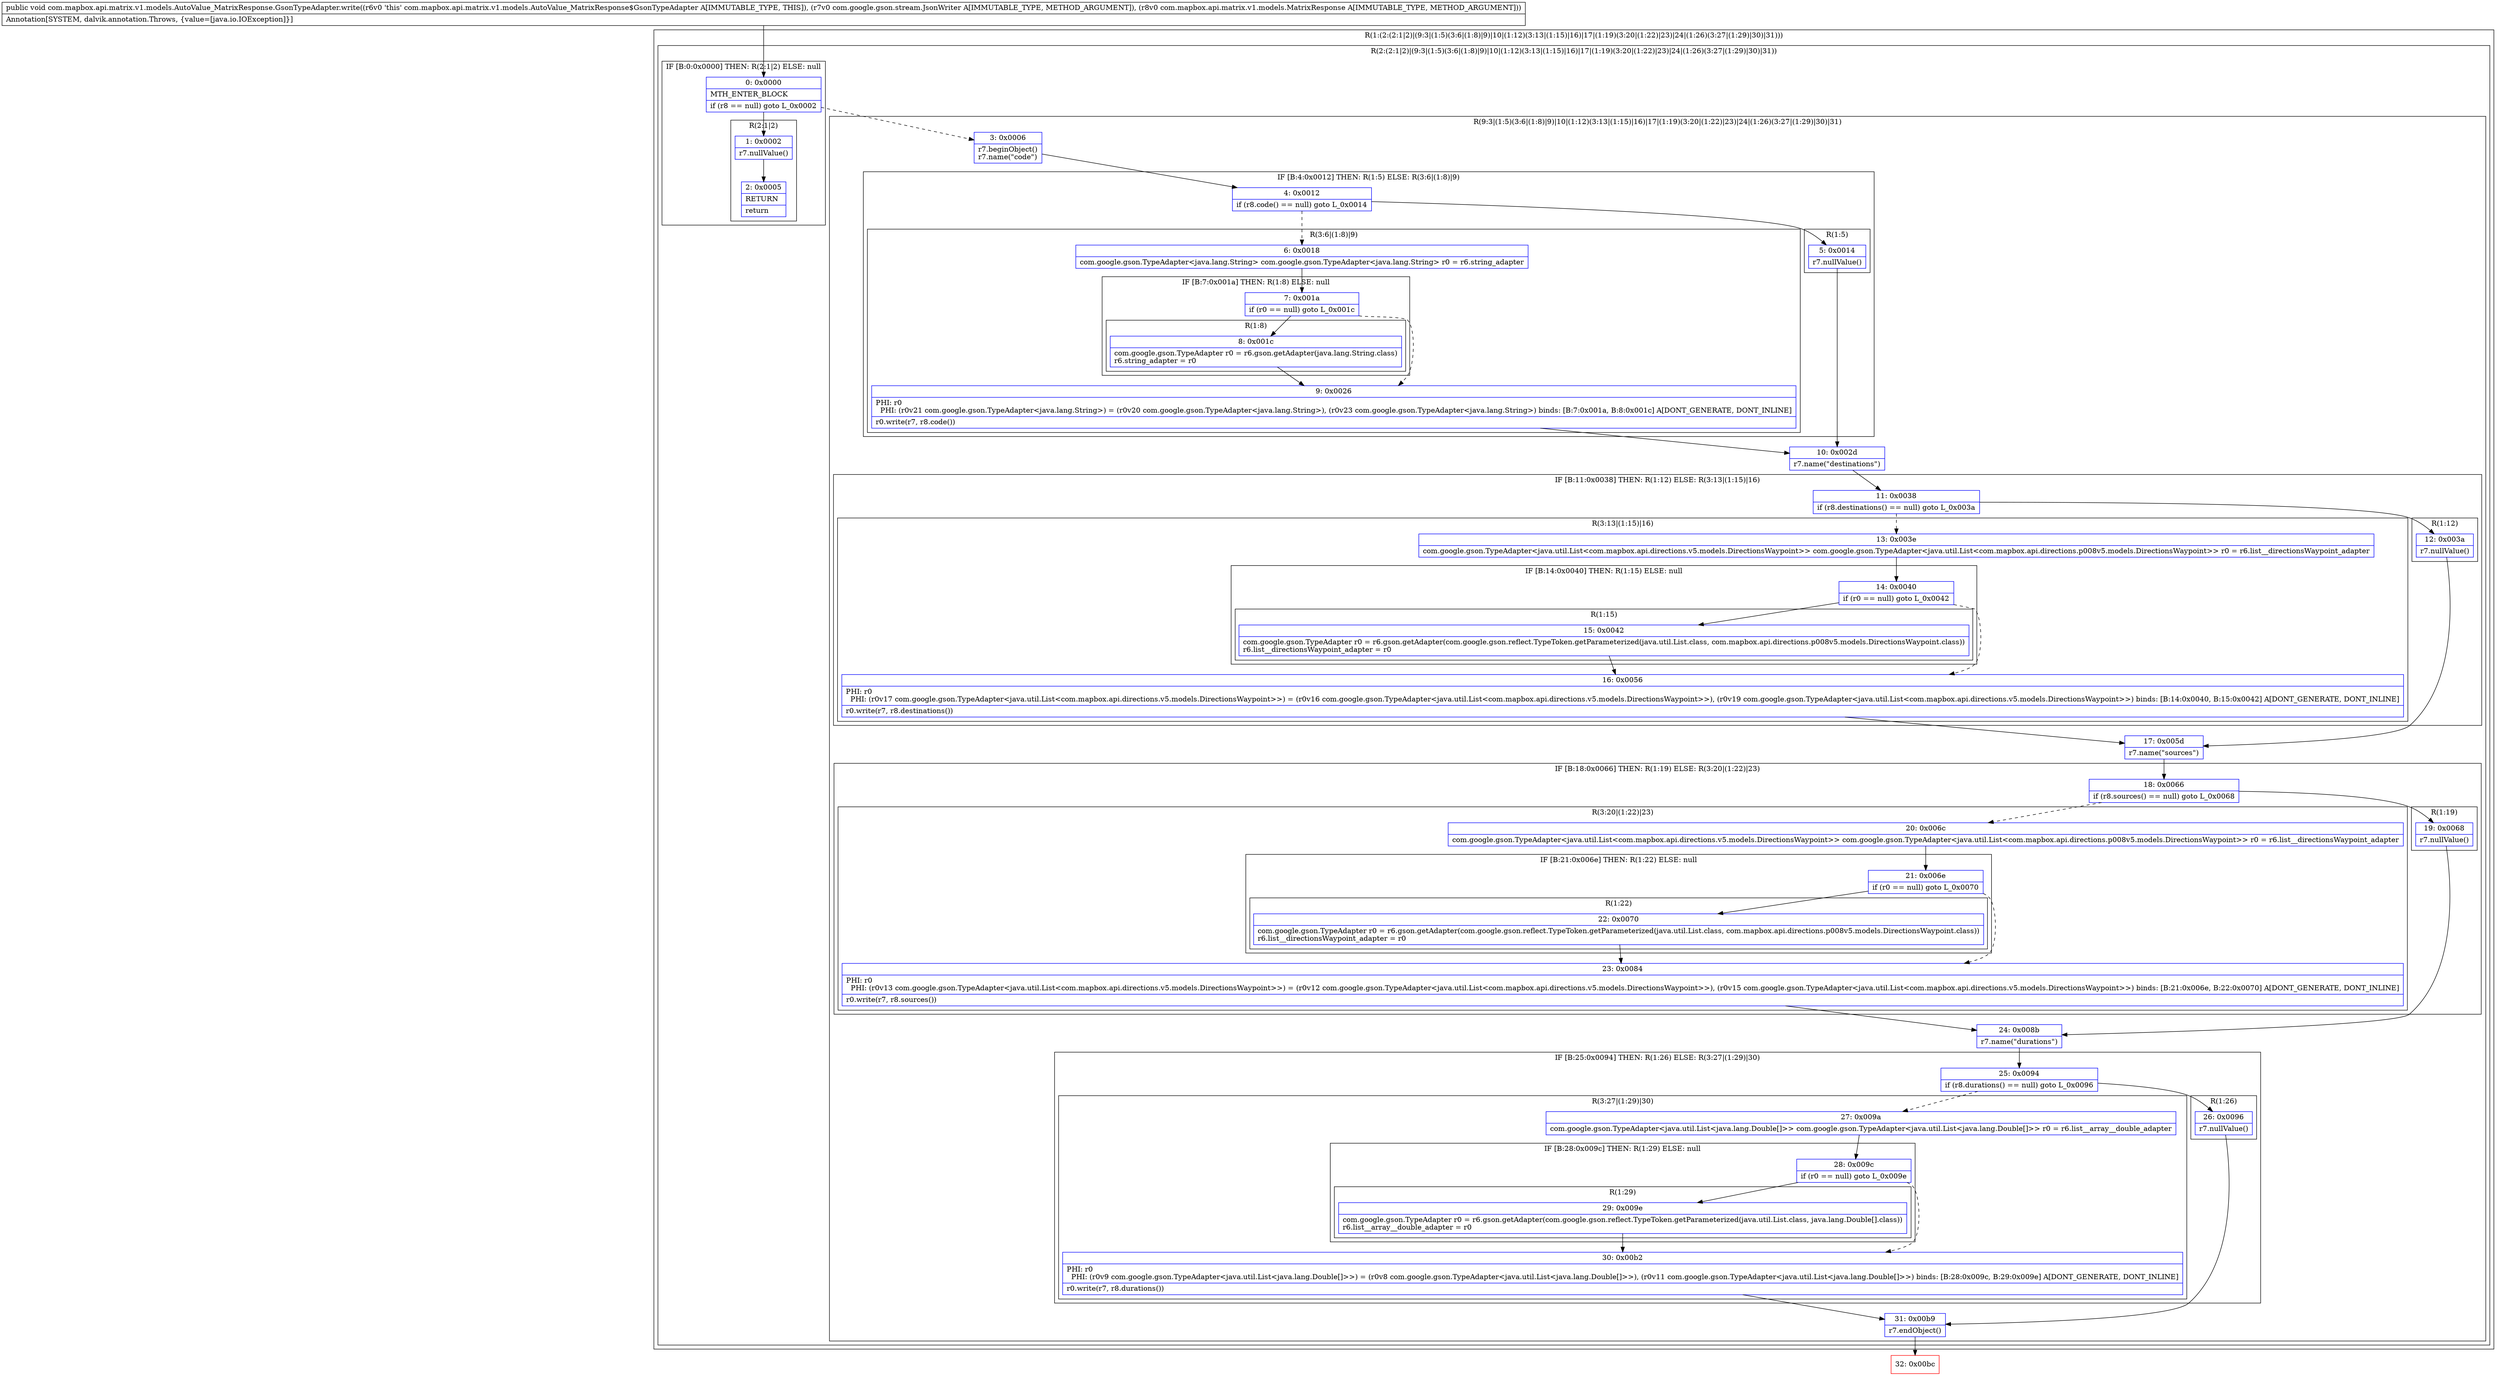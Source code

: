 digraph "CFG forcom.mapbox.api.matrix.v1.models.AutoValue_MatrixResponse.GsonTypeAdapter.write(Lcom\/google\/gson\/stream\/JsonWriter;Lcom\/mapbox\/api\/matrix\/v1\/models\/MatrixResponse;)V" {
subgraph cluster_Region_1531161245 {
label = "R(1:(2:(2:1|2)|(9:3|(1:5)(3:6|(1:8)|9)|10|(1:12)(3:13|(1:15)|16)|17|(1:19)(3:20|(1:22)|23)|24|(1:26)(3:27|(1:29)|30)|31)))";
node [shape=record,color=blue];
subgraph cluster_Region_1627957692 {
label = "R(2:(2:1|2)|(9:3|(1:5)(3:6|(1:8)|9)|10|(1:12)(3:13|(1:15)|16)|17|(1:19)(3:20|(1:22)|23)|24|(1:26)(3:27|(1:29)|30)|31))";
node [shape=record,color=blue];
subgraph cluster_IfRegion_908723258 {
label = "IF [B:0:0x0000] THEN: R(2:1|2) ELSE: null";
node [shape=record,color=blue];
Node_0 [shape=record,label="{0\:\ 0x0000|MTH_ENTER_BLOCK\l|if (r8 == null) goto L_0x0002\l}"];
subgraph cluster_Region_542345412 {
label = "R(2:1|2)";
node [shape=record,color=blue];
Node_1 [shape=record,label="{1\:\ 0x0002|r7.nullValue()\l}"];
Node_2 [shape=record,label="{2\:\ 0x0005|RETURN\l|return\l}"];
}
}
subgraph cluster_Region_1719847185 {
label = "R(9:3|(1:5)(3:6|(1:8)|9)|10|(1:12)(3:13|(1:15)|16)|17|(1:19)(3:20|(1:22)|23)|24|(1:26)(3:27|(1:29)|30)|31)";
node [shape=record,color=blue];
Node_3 [shape=record,label="{3\:\ 0x0006|r7.beginObject()\lr7.name(\"code\")\l}"];
subgraph cluster_IfRegion_1113835828 {
label = "IF [B:4:0x0012] THEN: R(1:5) ELSE: R(3:6|(1:8)|9)";
node [shape=record,color=blue];
Node_4 [shape=record,label="{4\:\ 0x0012|if (r8.code() == null) goto L_0x0014\l}"];
subgraph cluster_Region_613289622 {
label = "R(1:5)";
node [shape=record,color=blue];
Node_5 [shape=record,label="{5\:\ 0x0014|r7.nullValue()\l}"];
}
subgraph cluster_Region_1129326648 {
label = "R(3:6|(1:8)|9)";
node [shape=record,color=blue];
Node_6 [shape=record,label="{6\:\ 0x0018|com.google.gson.TypeAdapter\<java.lang.String\> com.google.gson.TypeAdapter\<java.lang.String\> r0 = r6.string_adapter\l}"];
subgraph cluster_IfRegion_192436296 {
label = "IF [B:7:0x001a] THEN: R(1:8) ELSE: null";
node [shape=record,color=blue];
Node_7 [shape=record,label="{7\:\ 0x001a|if (r0 == null) goto L_0x001c\l}"];
subgraph cluster_Region_993849746 {
label = "R(1:8)";
node [shape=record,color=blue];
Node_8 [shape=record,label="{8\:\ 0x001c|com.google.gson.TypeAdapter r0 = r6.gson.getAdapter(java.lang.String.class)\lr6.string_adapter = r0\l}"];
}
}
Node_9 [shape=record,label="{9\:\ 0x0026|PHI: r0 \l  PHI: (r0v21 com.google.gson.TypeAdapter\<java.lang.String\>) = (r0v20 com.google.gson.TypeAdapter\<java.lang.String\>), (r0v23 com.google.gson.TypeAdapter\<java.lang.String\>) binds: [B:7:0x001a, B:8:0x001c] A[DONT_GENERATE, DONT_INLINE]\l|r0.write(r7, r8.code())\l}"];
}
}
Node_10 [shape=record,label="{10\:\ 0x002d|r7.name(\"destinations\")\l}"];
subgraph cluster_IfRegion_413644651 {
label = "IF [B:11:0x0038] THEN: R(1:12) ELSE: R(3:13|(1:15)|16)";
node [shape=record,color=blue];
Node_11 [shape=record,label="{11\:\ 0x0038|if (r8.destinations() == null) goto L_0x003a\l}"];
subgraph cluster_Region_1746747183 {
label = "R(1:12)";
node [shape=record,color=blue];
Node_12 [shape=record,label="{12\:\ 0x003a|r7.nullValue()\l}"];
}
subgraph cluster_Region_528280837 {
label = "R(3:13|(1:15)|16)";
node [shape=record,color=blue];
Node_13 [shape=record,label="{13\:\ 0x003e|com.google.gson.TypeAdapter\<java.util.List\<com.mapbox.api.directions.v5.models.DirectionsWaypoint\>\> com.google.gson.TypeAdapter\<java.util.List\<com.mapbox.api.directions.p008v5.models.DirectionsWaypoint\>\> r0 = r6.list__directionsWaypoint_adapter\l}"];
subgraph cluster_IfRegion_1909864860 {
label = "IF [B:14:0x0040] THEN: R(1:15) ELSE: null";
node [shape=record,color=blue];
Node_14 [shape=record,label="{14\:\ 0x0040|if (r0 == null) goto L_0x0042\l}"];
subgraph cluster_Region_258466407 {
label = "R(1:15)";
node [shape=record,color=blue];
Node_15 [shape=record,label="{15\:\ 0x0042|com.google.gson.TypeAdapter r0 = r6.gson.getAdapter(com.google.gson.reflect.TypeToken.getParameterized(java.util.List.class, com.mapbox.api.directions.p008v5.models.DirectionsWaypoint.class))\lr6.list__directionsWaypoint_adapter = r0\l}"];
}
}
Node_16 [shape=record,label="{16\:\ 0x0056|PHI: r0 \l  PHI: (r0v17 com.google.gson.TypeAdapter\<java.util.List\<com.mapbox.api.directions.v5.models.DirectionsWaypoint\>\>) = (r0v16 com.google.gson.TypeAdapter\<java.util.List\<com.mapbox.api.directions.v5.models.DirectionsWaypoint\>\>), (r0v19 com.google.gson.TypeAdapter\<java.util.List\<com.mapbox.api.directions.v5.models.DirectionsWaypoint\>\>) binds: [B:14:0x0040, B:15:0x0042] A[DONT_GENERATE, DONT_INLINE]\l|r0.write(r7, r8.destinations())\l}"];
}
}
Node_17 [shape=record,label="{17\:\ 0x005d|r7.name(\"sources\")\l}"];
subgraph cluster_IfRegion_887845233 {
label = "IF [B:18:0x0066] THEN: R(1:19) ELSE: R(3:20|(1:22)|23)";
node [shape=record,color=blue];
Node_18 [shape=record,label="{18\:\ 0x0066|if (r8.sources() == null) goto L_0x0068\l}"];
subgraph cluster_Region_1615143876 {
label = "R(1:19)";
node [shape=record,color=blue];
Node_19 [shape=record,label="{19\:\ 0x0068|r7.nullValue()\l}"];
}
subgraph cluster_Region_179521306 {
label = "R(3:20|(1:22)|23)";
node [shape=record,color=blue];
Node_20 [shape=record,label="{20\:\ 0x006c|com.google.gson.TypeAdapter\<java.util.List\<com.mapbox.api.directions.v5.models.DirectionsWaypoint\>\> com.google.gson.TypeAdapter\<java.util.List\<com.mapbox.api.directions.p008v5.models.DirectionsWaypoint\>\> r0 = r6.list__directionsWaypoint_adapter\l}"];
subgraph cluster_IfRegion_2057900965 {
label = "IF [B:21:0x006e] THEN: R(1:22) ELSE: null";
node [shape=record,color=blue];
Node_21 [shape=record,label="{21\:\ 0x006e|if (r0 == null) goto L_0x0070\l}"];
subgraph cluster_Region_1650689410 {
label = "R(1:22)";
node [shape=record,color=blue];
Node_22 [shape=record,label="{22\:\ 0x0070|com.google.gson.TypeAdapter r0 = r6.gson.getAdapter(com.google.gson.reflect.TypeToken.getParameterized(java.util.List.class, com.mapbox.api.directions.p008v5.models.DirectionsWaypoint.class))\lr6.list__directionsWaypoint_adapter = r0\l}"];
}
}
Node_23 [shape=record,label="{23\:\ 0x0084|PHI: r0 \l  PHI: (r0v13 com.google.gson.TypeAdapter\<java.util.List\<com.mapbox.api.directions.v5.models.DirectionsWaypoint\>\>) = (r0v12 com.google.gson.TypeAdapter\<java.util.List\<com.mapbox.api.directions.v5.models.DirectionsWaypoint\>\>), (r0v15 com.google.gson.TypeAdapter\<java.util.List\<com.mapbox.api.directions.v5.models.DirectionsWaypoint\>\>) binds: [B:21:0x006e, B:22:0x0070] A[DONT_GENERATE, DONT_INLINE]\l|r0.write(r7, r8.sources())\l}"];
}
}
Node_24 [shape=record,label="{24\:\ 0x008b|r7.name(\"durations\")\l}"];
subgraph cluster_IfRegion_1165806664 {
label = "IF [B:25:0x0094] THEN: R(1:26) ELSE: R(3:27|(1:29)|30)";
node [shape=record,color=blue];
Node_25 [shape=record,label="{25\:\ 0x0094|if (r8.durations() == null) goto L_0x0096\l}"];
subgraph cluster_Region_1142519695 {
label = "R(1:26)";
node [shape=record,color=blue];
Node_26 [shape=record,label="{26\:\ 0x0096|r7.nullValue()\l}"];
}
subgraph cluster_Region_1654739765 {
label = "R(3:27|(1:29)|30)";
node [shape=record,color=blue];
Node_27 [shape=record,label="{27\:\ 0x009a|com.google.gson.TypeAdapter\<java.util.List\<java.lang.Double[]\>\> com.google.gson.TypeAdapter\<java.util.List\<java.lang.Double[]\>\> r0 = r6.list__array__double_adapter\l}"];
subgraph cluster_IfRegion_238907812 {
label = "IF [B:28:0x009c] THEN: R(1:29) ELSE: null";
node [shape=record,color=blue];
Node_28 [shape=record,label="{28\:\ 0x009c|if (r0 == null) goto L_0x009e\l}"];
subgraph cluster_Region_114540595 {
label = "R(1:29)";
node [shape=record,color=blue];
Node_29 [shape=record,label="{29\:\ 0x009e|com.google.gson.TypeAdapter r0 = r6.gson.getAdapter(com.google.gson.reflect.TypeToken.getParameterized(java.util.List.class, java.lang.Double[].class))\lr6.list__array__double_adapter = r0\l}"];
}
}
Node_30 [shape=record,label="{30\:\ 0x00b2|PHI: r0 \l  PHI: (r0v9 com.google.gson.TypeAdapter\<java.util.List\<java.lang.Double[]\>\>) = (r0v8 com.google.gson.TypeAdapter\<java.util.List\<java.lang.Double[]\>\>), (r0v11 com.google.gson.TypeAdapter\<java.util.List\<java.lang.Double[]\>\>) binds: [B:28:0x009c, B:29:0x009e] A[DONT_GENERATE, DONT_INLINE]\l|r0.write(r7, r8.durations())\l}"];
}
}
Node_31 [shape=record,label="{31\:\ 0x00b9|r7.endObject()\l}"];
}
}
}
Node_32 [shape=record,color=red,label="{32\:\ 0x00bc}"];
MethodNode[shape=record,label="{public void com.mapbox.api.matrix.v1.models.AutoValue_MatrixResponse.GsonTypeAdapter.write((r6v0 'this' com.mapbox.api.matrix.v1.models.AutoValue_MatrixResponse$GsonTypeAdapter A[IMMUTABLE_TYPE, THIS]), (r7v0 com.google.gson.stream.JsonWriter A[IMMUTABLE_TYPE, METHOD_ARGUMENT]), (r8v0 com.mapbox.api.matrix.v1.models.MatrixResponse A[IMMUTABLE_TYPE, METHOD_ARGUMENT]))  | Annotation[SYSTEM, dalvik.annotation.Throws, \{value=[java.io.IOException]\}]\l}"];
MethodNode -> Node_0;
Node_0 -> Node_1;
Node_0 -> Node_3[style=dashed];
Node_1 -> Node_2;
Node_3 -> Node_4;
Node_4 -> Node_5;
Node_4 -> Node_6[style=dashed];
Node_5 -> Node_10;
Node_6 -> Node_7;
Node_7 -> Node_8;
Node_7 -> Node_9[style=dashed];
Node_8 -> Node_9;
Node_9 -> Node_10;
Node_10 -> Node_11;
Node_11 -> Node_12;
Node_11 -> Node_13[style=dashed];
Node_12 -> Node_17;
Node_13 -> Node_14;
Node_14 -> Node_15;
Node_14 -> Node_16[style=dashed];
Node_15 -> Node_16;
Node_16 -> Node_17;
Node_17 -> Node_18;
Node_18 -> Node_19;
Node_18 -> Node_20[style=dashed];
Node_19 -> Node_24;
Node_20 -> Node_21;
Node_21 -> Node_22;
Node_21 -> Node_23[style=dashed];
Node_22 -> Node_23;
Node_23 -> Node_24;
Node_24 -> Node_25;
Node_25 -> Node_26;
Node_25 -> Node_27[style=dashed];
Node_26 -> Node_31;
Node_27 -> Node_28;
Node_28 -> Node_29;
Node_28 -> Node_30[style=dashed];
Node_29 -> Node_30;
Node_30 -> Node_31;
Node_31 -> Node_32;
}

